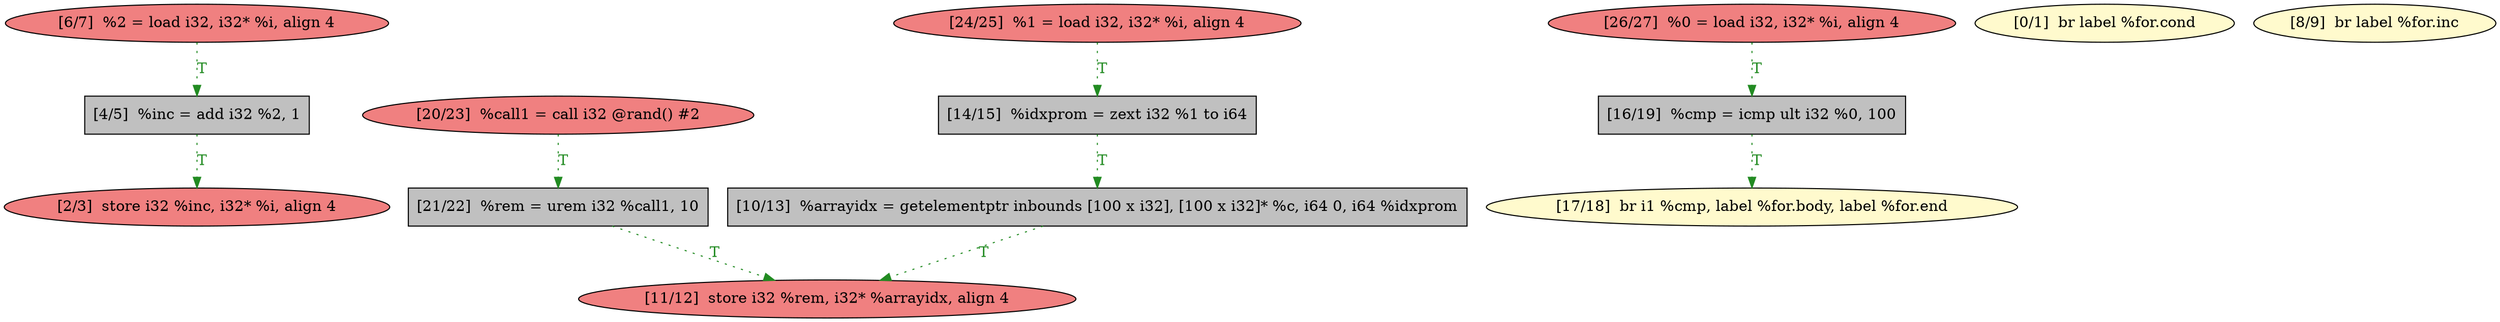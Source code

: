 
digraph G {


node290 [fillcolor=lightcoral,label="[6/7]  %2 = load i32, i32* %i, align 4",shape=ellipse,style=filled ]
node287 [fillcolor=grey,label="[4/5]  %inc = add i32 %2, 1",shape=rectangle,style=filled ]
node286 [fillcolor=lightcoral,label="[2/3]  store i32 %inc, i32* %i, align 4",shape=ellipse,style=filled ]
node285 [fillcolor=grey,label="[14/15]  %idxprom = zext i32 %1 to i64",shape=rectangle,style=filled ]
node284 [fillcolor=lightcoral,label="[24/25]  %1 = load i32, i32* %i, align 4",shape=ellipse,style=filled ]
node279 [fillcolor=grey,label="[21/22]  %rem = urem i32 %call1, 10",shape=rectangle,style=filled ]
node291 [fillcolor=grey,label="[10/13]  %arrayidx = getelementptr inbounds [100 x i32], [100 x i32]* %c, i64 0, i64 %idxprom",shape=rectangle,style=filled ]
node282 [fillcolor=grey,label="[16/19]  %cmp = icmp ult i32 %0, 100",shape=rectangle,style=filled ]
node289 [fillcolor=lemonchiffon,label="[0/1]  br label %for.cond",shape=ellipse,style=filled ]
node280 [fillcolor=lightcoral,label="[11/12]  store i32 %rem, i32* %arrayidx, align 4",shape=ellipse,style=filled ]
node278 [fillcolor=lemonchiffon,label="[17/18]  br i1 %cmp, label %for.body, label %for.end",shape=ellipse,style=filled ]
node281 [fillcolor=lightcoral,label="[26/27]  %0 = load i32, i32* %i, align 4",shape=ellipse,style=filled ]
node288 [fillcolor=lemonchiffon,label="[8/9]  br label %for.inc",shape=ellipse,style=filled ]
node283 [fillcolor=lightcoral,label="[20/23]  %call1 = call i32 @rand() #2",shape=ellipse,style=filled ]

node283->node279 [style=dotted,color=forestgreen,label="T",fontcolor=forestgreen ]
node291->node280 [style=dotted,color=forestgreen,label="T",fontcolor=forestgreen ]
node284->node285 [style=dotted,color=forestgreen,label="T",fontcolor=forestgreen ]
node279->node280 [style=dotted,color=forestgreen,label="T",fontcolor=forestgreen ]
node282->node278 [style=dotted,color=forestgreen,label="T",fontcolor=forestgreen ]
node281->node282 [style=dotted,color=forestgreen,label="T",fontcolor=forestgreen ]
node290->node287 [style=dotted,color=forestgreen,label="T",fontcolor=forestgreen ]
node287->node286 [style=dotted,color=forestgreen,label="T",fontcolor=forestgreen ]
node285->node291 [style=dotted,color=forestgreen,label="T",fontcolor=forestgreen ]


}
